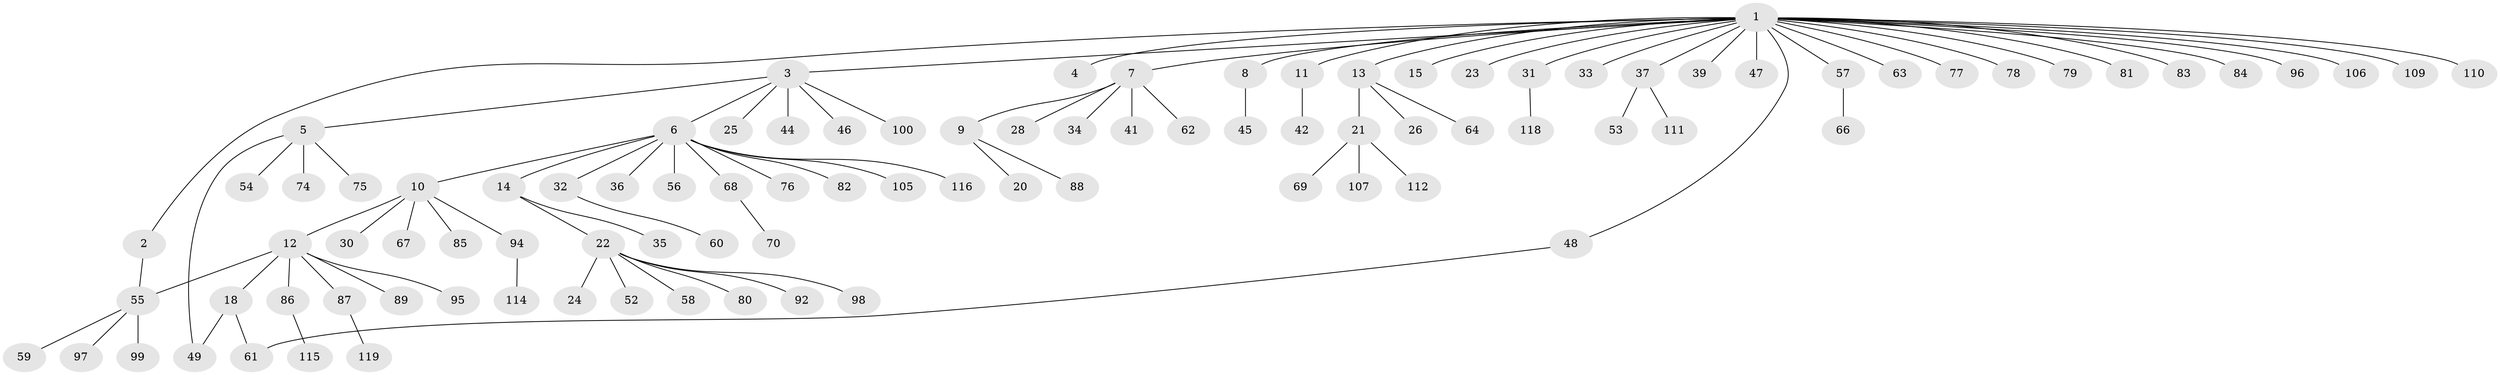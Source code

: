 // original degree distribution, {28: 0.008403361344537815, 2: 0.16806722689075632, 8: 0.025210084033613446, 1: 0.6722689075630253, 4: 0.025210084033613446, 12: 0.008403361344537815, 5: 0.025210084033613446, 3: 0.05042016806722689, 7: 0.008403361344537815, 6: 0.008403361344537815}
// Generated by graph-tools (version 1.1) at 2025/41/03/06/25 10:41:50]
// undirected, 95 vertices, 97 edges
graph export_dot {
graph [start="1"]
  node [color=gray90,style=filled];
  1 [super="+104"];
  2;
  3 [super="+117"];
  4;
  5 [super="+17"];
  6 [super="+91"];
  7 [super="+19"];
  8 [super="+27"];
  9;
  10 [super="+43"];
  11 [super="+16"];
  12 [super="+40"];
  13 [super="+38"];
  14 [super="+51"];
  15;
  18 [super="+29"];
  20;
  21 [super="+65"];
  22 [super="+102"];
  23;
  24;
  25;
  26;
  28 [super="+72"];
  30 [super="+50"];
  31 [super="+73"];
  32;
  33;
  34;
  35;
  36;
  37 [super="+93"];
  39;
  41;
  42;
  44;
  45;
  46;
  47;
  48;
  49;
  52;
  53;
  54;
  55 [super="+101"];
  56;
  57;
  58 [super="+90"];
  59;
  60 [super="+108"];
  61 [super="+71"];
  62;
  63;
  64;
  66;
  67;
  68;
  69;
  70;
  74;
  75;
  76;
  77 [super="+103"];
  78;
  79;
  80;
  81;
  82;
  83;
  84;
  85;
  86;
  87;
  88;
  89;
  92;
  94;
  95;
  96;
  97;
  98;
  99;
  100;
  105;
  106;
  107;
  109 [super="+113"];
  110;
  111;
  112;
  114;
  115;
  116;
  118;
  119;
  1 -- 2;
  1 -- 3;
  1 -- 4;
  1 -- 7;
  1 -- 8;
  1 -- 11;
  1 -- 13;
  1 -- 15;
  1 -- 23;
  1 -- 31;
  1 -- 33;
  1 -- 37;
  1 -- 39;
  1 -- 47;
  1 -- 48;
  1 -- 57;
  1 -- 63;
  1 -- 77;
  1 -- 78;
  1 -- 79;
  1 -- 81;
  1 -- 83;
  1 -- 84;
  1 -- 96;
  1 -- 106;
  1 -- 109;
  1 -- 110;
  2 -- 55;
  3 -- 5;
  3 -- 6;
  3 -- 25;
  3 -- 44;
  3 -- 46;
  3 -- 100;
  5 -- 74;
  5 -- 75;
  5 -- 49;
  5 -- 54;
  6 -- 10;
  6 -- 14;
  6 -- 32;
  6 -- 36;
  6 -- 56;
  6 -- 68;
  6 -- 76;
  6 -- 82;
  6 -- 105;
  6 -- 116;
  7 -- 9;
  7 -- 41;
  7 -- 62;
  7 -- 34;
  7 -- 28;
  8 -- 45;
  9 -- 20;
  9 -- 88;
  10 -- 12;
  10 -- 30;
  10 -- 67;
  10 -- 85;
  10 -- 94;
  11 -- 42;
  12 -- 18;
  12 -- 55;
  12 -- 86;
  12 -- 87;
  12 -- 89;
  12 -- 95;
  13 -- 21;
  13 -- 26;
  13 -- 64;
  14 -- 22;
  14 -- 35;
  18 -- 49;
  18 -- 61;
  21 -- 69;
  21 -- 107;
  21 -- 112;
  22 -- 24;
  22 -- 52;
  22 -- 58;
  22 -- 80;
  22 -- 92;
  22 -- 98;
  31 -- 118;
  32 -- 60;
  37 -- 53;
  37 -- 111;
  48 -- 61;
  55 -- 59;
  55 -- 97;
  55 -- 99;
  57 -- 66;
  68 -- 70;
  86 -- 115;
  87 -- 119;
  94 -- 114;
}
